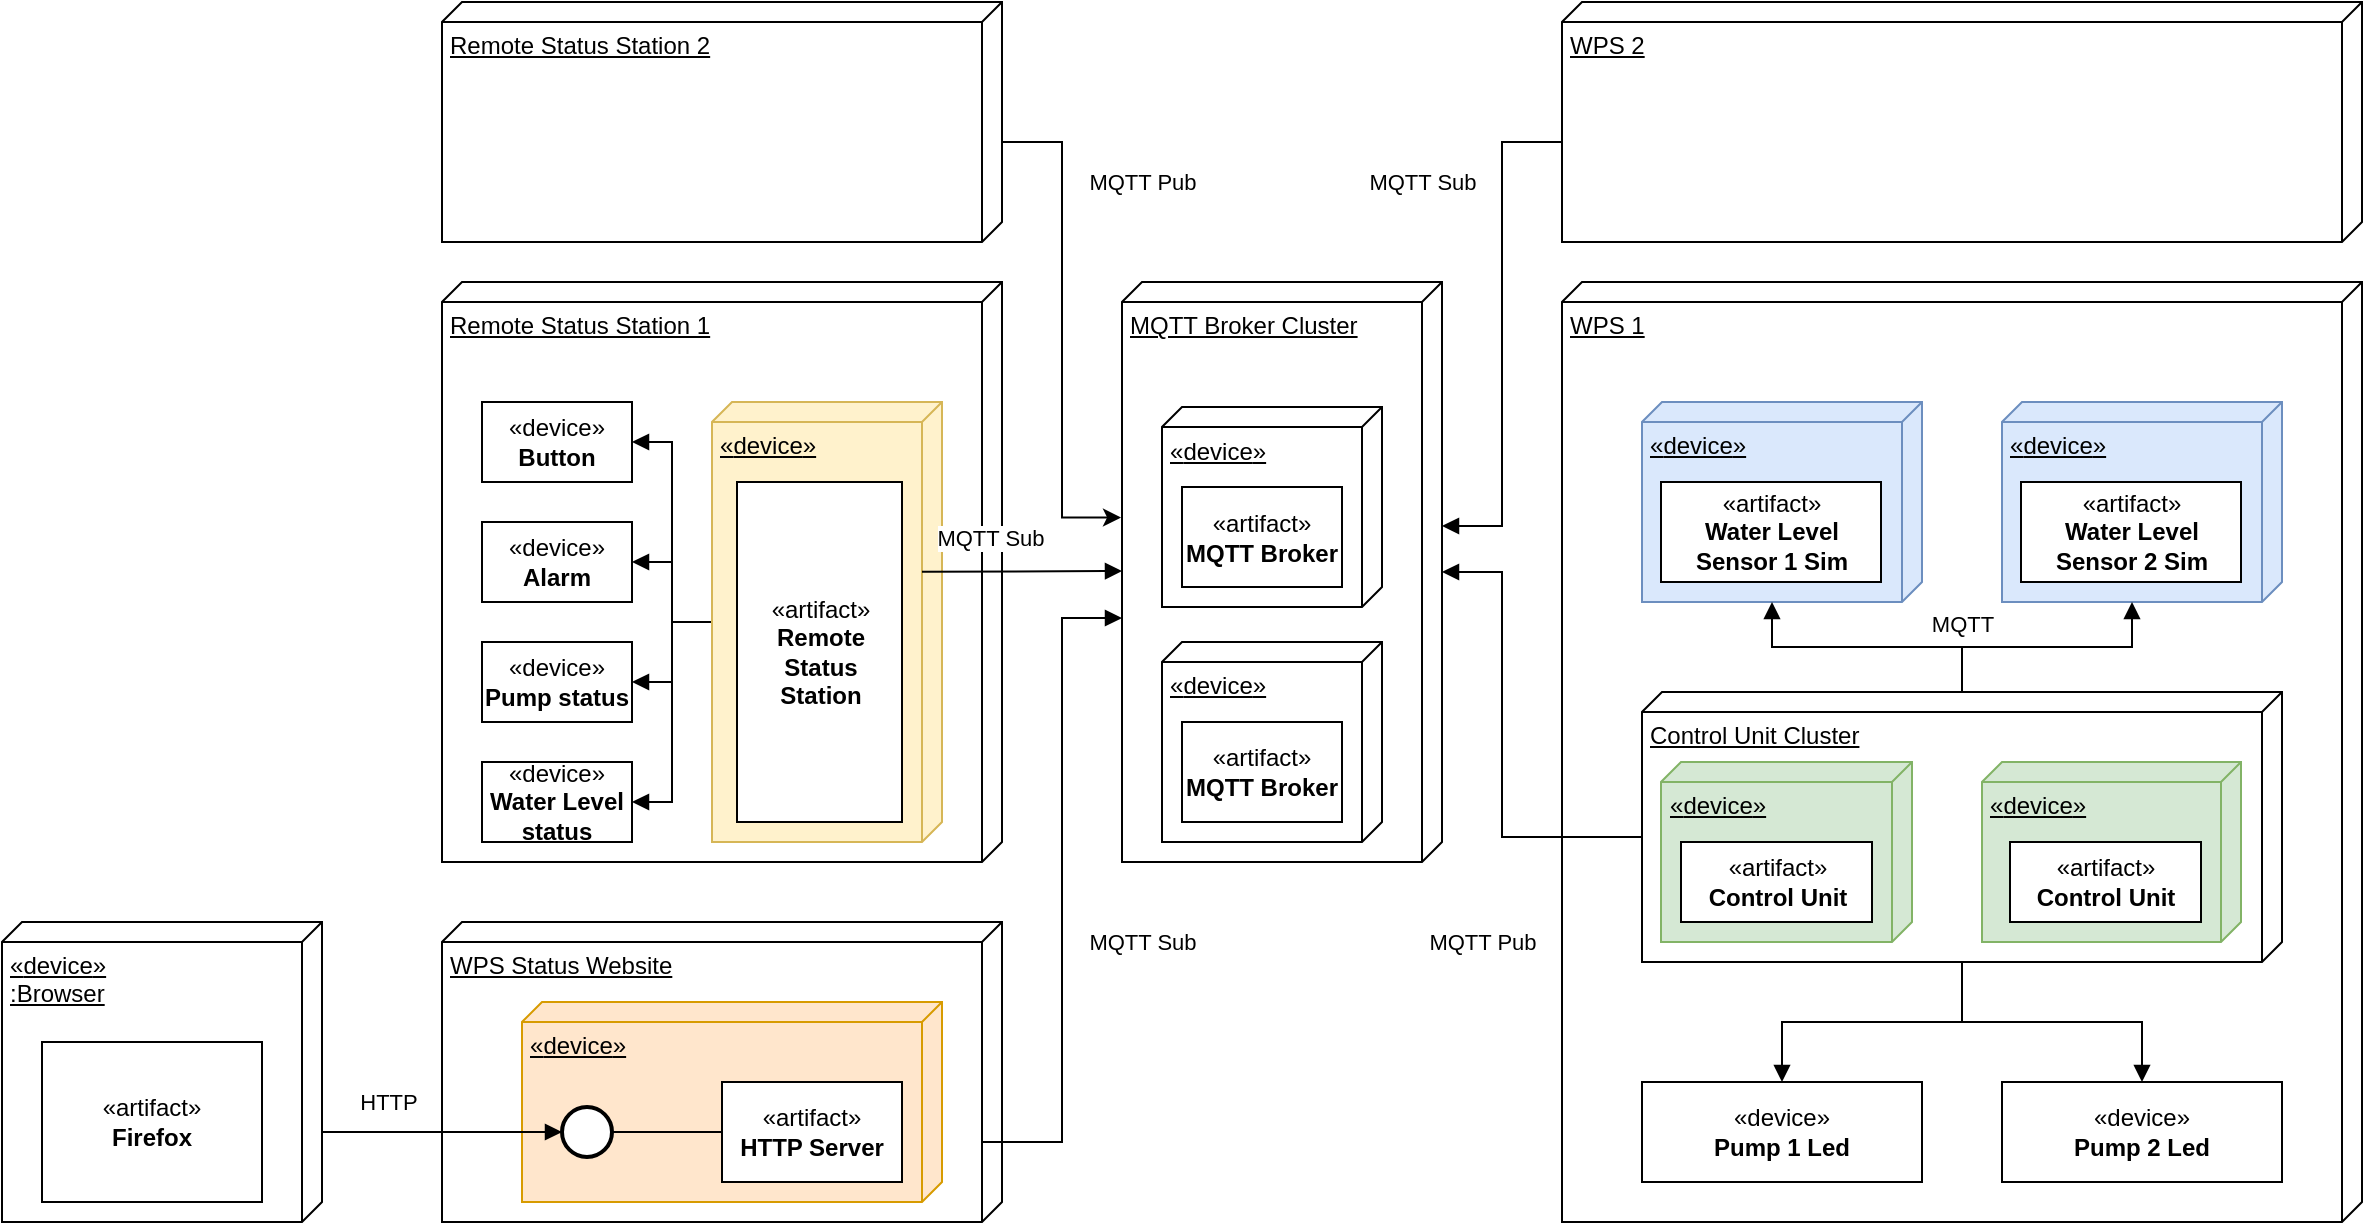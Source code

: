 <mxfile version="22.1.16" type="device">
  <diagram id="-jloQYBRYK6Awh3fImPs" name="Página-1">
    <mxGraphModel dx="2261" dy="2012" grid="1" gridSize="10" guides="1" tooltips="1" connect="1" arrows="1" fold="1" page="1" pageScale="1" pageWidth="827" pageHeight="1169" math="0" shadow="0">
      <root>
        <mxCell id="0" />
        <mxCell id="1" parent="0" />
        <mxCell id="XlQ_gyAynb_7siddWxOq-5" value="MQTT Broker Cluster" style="verticalAlign=top;align=left;spacingTop=8;spacingLeft=2;spacingRight=12;shape=cube;size=10;direction=south;fontStyle=4;html=1;whiteSpace=wrap;" parent="1" vertex="1">
          <mxGeometry x="-40" y="120" width="160" height="290" as="geometry" />
        </mxCell>
        <mxCell id="bxP-EH-jp1SR5SKdyFND-36" value="Remote Status Station 1" style="verticalAlign=top;align=left;spacingTop=8;spacingLeft=2;spacingRight=12;shape=cube;size=10;direction=south;fontStyle=4;html=1;whiteSpace=wrap;" parent="1" vertex="1">
          <mxGeometry x="-380" y="120" width="280" height="290" as="geometry" />
        </mxCell>
        <mxCell id="bxP-EH-jp1SR5SKdyFND-11" value="WPS 1" style="verticalAlign=top;align=left;spacingTop=8;spacingLeft=2;spacingRight=12;shape=cube;size=10;direction=south;fontStyle=4;html=1;whiteSpace=wrap;" parent="1" vertex="1">
          <mxGeometry x="180" y="120" width="400" height="470" as="geometry" />
        </mxCell>
        <mxCell id="bxP-EH-jp1SR5SKdyFND-32" style="edgeStyle=orthogonalEdgeStyle;rounded=0;orthogonalLoop=1;jettySize=auto;html=1;endArrow=block;endFill=1;" parent="1" source="bxP-EH-jp1SR5SKdyFND-1" target="bxP-EH-jp1SR5SKdyFND-8" edge="1">
          <mxGeometry relative="1" as="geometry" />
        </mxCell>
        <mxCell id="bxP-EH-jp1SR5SKdyFND-33" style="edgeStyle=orthogonalEdgeStyle;rounded=0;orthogonalLoop=1;jettySize=auto;html=1;endArrow=block;endFill=1;" parent="1" source="bxP-EH-jp1SR5SKdyFND-1" target="bxP-EH-jp1SR5SKdyFND-9" edge="1">
          <mxGeometry relative="1" as="geometry" />
        </mxCell>
        <mxCell id="bxP-EH-jp1SR5SKdyFND-1" value="Control Unit Cluster" style="verticalAlign=top;align=left;spacingTop=8;spacingLeft=2;spacingRight=12;shape=cube;size=10;direction=south;fontStyle=4;html=1;whiteSpace=wrap;" parent="1" vertex="1">
          <mxGeometry x="220" y="325" width="320" height="135" as="geometry" />
        </mxCell>
        <mxCell id="bxP-EH-jp1SR5SKdyFND-3" value="«&lt;span style=&quot;background-color: initial;&quot;&gt;device&lt;/span&gt;»" style="verticalAlign=top;align=left;spacingTop=8;spacingLeft=2;spacingRight=12;shape=cube;size=10;direction=south;fontStyle=4;html=1;whiteSpace=wrap;fillColor=#dae8fc;strokeColor=#6c8ebf;" parent="1" vertex="1">
          <mxGeometry x="220" y="180" width="140" height="100" as="geometry" />
        </mxCell>
        <mxCell id="bxP-EH-jp1SR5SKdyFND-4" value="«artifact»&lt;br&gt;&lt;b&gt;Water Level Sensor 1 Sim&lt;/b&gt;" style="html=1;whiteSpace=wrap;" parent="1" vertex="1">
          <mxGeometry x="229.5" y="220" width="110" height="50" as="geometry" />
        </mxCell>
        <mxCell id="bxP-EH-jp1SR5SKdyFND-5" value="«&lt;span style=&quot;background-color: initial;&quot;&gt;device&lt;/span&gt;»" style="verticalAlign=top;align=left;spacingTop=8;spacingLeft=2;spacingRight=12;shape=cube;size=10;direction=south;fontStyle=4;html=1;whiteSpace=wrap;fillColor=#dae8fc;strokeColor=#6c8ebf;" parent="1" vertex="1">
          <mxGeometry x="400" y="180" width="140" height="100" as="geometry" />
        </mxCell>
        <mxCell id="bxP-EH-jp1SR5SKdyFND-6" value="«artifact»&lt;br&gt;&lt;b&gt;Water Level Sensor 2 Sim&lt;/b&gt;" style="html=1;whiteSpace=wrap;" parent="1" vertex="1">
          <mxGeometry x="409.5" y="220" width="110" height="50" as="geometry" />
        </mxCell>
        <mxCell id="bxP-EH-jp1SR5SKdyFND-8" value="«device»&lt;br&gt;&lt;b&gt;Pump 1 Led&lt;/b&gt;" style="html=1;whiteSpace=wrap;" parent="1" vertex="1">
          <mxGeometry x="220" y="520" width="140" height="50" as="geometry" />
        </mxCell>
        <mxCell id="bxP-EH-jp1SR5SKdyFND-9" value="«device»&lt;br&gt;&lt;b&gt;Pump 2 Led&lt;/b&gt;" style="html=1;whiteSpace=wrap;" parent="1" vertex="1">
          <mxGeometry x="400" y="520" width="140" height="50" as="geometry" />
        </mxCell>
        <mxCell id="bxP-EH-jp1SR5SKdyFND-12" value="WPS 2" style="verticalAlign=top;align=left;spacingTop=8;spacingLeft=2;spacingRight=12;shape=cube;size=10;direction=south;fontStyle=4;html=1;whiteSpace=wrap;" parent="1" vertex="1">
          <mxGeometry x="180" y="-20" width="400" height="120" as="geometry" />
        </mxCell>
        <mxCell id="bxP-EH-jp1SR5SKdyFND-29" style="edgeStyle=orthogonalEdgeStyle;rounded=0;orthogonalLoop=1;jettySize=auto;html=1;entryX=0;entryY=0;entryDx=100;entryDy=75;entryPerimeter=0;endArrow=block;endFill=1;" parent="1" source="bxP-EH-jp1SR5SKdyFND-1" target="bxP-EH-jp1SR5SKdyFND-3" edge="1">
          <mxGeometry relative="1" as="geometry" />
        </mxCell>
        <mxCell id="bxP-EH-jp1SR5SKdyFND-31" value="MQTT" style="edgeLabel;html=1;align=center;verticalAlign=middle;resizable=0;points=[];labelBackgroundColor=none;" parent="bxP-EH-jp1SR5SKdyFND-29" vertex="1" connectable="0">
          <mxGeometry x="-0.345" y="2" relative="1" as="geometry">
            <mxPoint x="23" y="-14" as="offset" />
          </mxGeometry>
        </mxCell>
        <mxCell id="bxP-EH-jp1SR5SKdyFND-30" style="edgeStyle=orthogonalEdgeStyle;rounded=0;orthogonalLoop=1;jettySize=auto;html=1;entryX=0;entryY=0;entryDx=100;entryDy=75;entryPerimeter=0;endArrow=block;endFill=1;" parent="1" source="bxP-EH-jp1SR5SKdyFND-1" target="bxP-EH-jp1SR5SKdyFND-5" edge="1">
          <mxGeometry relative="1" as="geometry" />
        </mxCell>
        <mxCell id="bxP-EH-jp1SR5SKdyFND-50" style="edgeStyle=orthogonalEdgeStyle;rounded=0;orthogonalLoop=1;jettySize=auto;html=1;entryX=1;entryY=0.5;entryDx=0;entryDy=0;endArrow=block;endFill=1;" parent="1" source="bxP-EH-jp1SR5SKdyFND-37" target="bxP-EH-jp1SR5SKdyFND-42" edge="1">
          <mxGeometry relative="1" as="geometry">
            <Array as="points">
              <mxPoint x="-265" y="290" />
              <mxPoint x="-265" y="200" />
            </Array>
          </mxGeometry>
        </mxCell>
        <mxCell id="bxP-EH-jp1SR5SKdyFND-51" style="edgeStyle=orthogonalEdgeStyle;rounded=0;orthogonalLoop=1;jettySize=auto;html=1;entryX=1;entryY=0.5;entryDx=0;entryDy=0;endArrow=block;endFill=1;" parent="1" source="bxP-EH-jp1SR5SKdyFND-37" target="bxP-EH-jp1SR5SKdyFND-41" edge="1">
          <mxGeometry relative="1" as="geometry" />
        </mxCell>
        <mxCell id="bxP-EH-jp1SR5SKdyFND-52" style="edgeStyle=orthogonalEdgeStyle;rounded=0;orthogonalLoop=1;jettySize=auto;html=1;entryX=1;entryY=0.5;entryDx=0;entryDy=0;endArrow=block;endFill=1;" parent="1" source="bxP-EH-jp1SR5SKdyFND-37" target="bxP-EH-jp1SR5SKdyFND-40" edge="1">
          <mxGeometry relative="1" as="geometry" />
        </mxCell>
        <mxCell id="bxP-EH-jp1SR5SKdyFND-54" style="edgeStyle=orthogonalEdgeStyle;rounded=0;orthogonalLoop=1;jettySize=auto;html=1;entryX=1;entryY=0.5;entryDx=0;entryDy=0;endArrow=block;endFill=1;" parent="1" source="bxP-EH-jp1SR5SKdyFND-37" target="bxP-EH-jp1SR5SKdyFND-39" edge="1">
          <mxGeometry relative="1" as="geometry" />
        </mxCell>
        <mxCell id="bxP-EH-jp1SR5SKdyFND-37" value="«&lt;span style=&quot;background-color: initial;&quot;&gt;device&lt;/span&gt;»" style="verticalAlign=top;align=left;spacingTop=8;spacingLeft=2;spacingRight=12;shape=cube;size=10;direction=south;fontStyle=4;html=1;whiteSpace=wrap;fillColor=#fff2cc;strokeColor=#d6b656;" parent="1" vertex="1">
          <mxGeometry x="-245" y="180" width="115" height="220" as="geometry" />
        </mxCell>
        <mxCell id="bxP-EH-jp1SR5SKdyFND-38" value="«artifact»&lt;br&gt;&lt;b&gt;Remote Status &lt;br&gt;Station&lt;br&gt;&lt;/b&gt;" style="html=1;whiteSpace=wrap;" parent="1" vertex="1">
          <mxGeometry x="-232.5" y="220" width="82.5" height="170" as="geometry" />
        </mxCell>
        <mxCell id="bxP-EH-jp1SR5SKdyFND-39" value="«device»&lt;br&gt;&lt;b&gt;Water Level status&lt;/b&gt;" style="html=1;whiteSpace=wrap;" parent="1" vertex="1">
          <mxGeometry x="-360" y="360" width="75" height="40" as="geometry" />
        </mxCell>
        <mxCell id="bxP-EH-jp1SR5SKdyFND-40" value="«device»&lt;br&gt;&lt;b&gt;Pump status&lt;/b&gt;" style="html=1;whiteSpace=wrap;" parent="1" vertex="1">
          <mxGeometry x="-360" y="300" width="75" height="40" as="geometry" />
        </mxCell>
        <mxCell id="bxP-EH-jp1SR5SKdyFND-41" value="«device»&lt;br&gt;&lt;b&gt;Alarm&lt;/b&gt;" style="html=1;whiteSpace=wrap;" parent="1" vertex="1">
          <mxGeometry x="-360" y="240" width="75" height="40" as="geometry" />
        </mxCell>
        <mxCell id="bxP-EH-jp1SR5SKdyFND-42" value="«device»&lt;br&gt;&lt;b&gt;Button&lt;/b&gt;" style="html=1;whiteSpace=wrap;" parent="1" vertex="1">
          <mxGeometry x="-360" y="180" width="75" height="40" as="geometry" />
        </mxCell>
        <mxCell id="bxP-EH-jp1SR5SKdyFND-57" value="Remote Status Station 2" style="verticalAlign=top;align=left;spacingTop=8;spacingLeft=2;spacingRight=12;shape=cube;size=10;direction=south;fontStyle=4;html=1;whiteSpace=wrap;" parent="1" vertex="1">
          <mxGeometry x="-380" y="-20" width="280" height="120" as="geometry" />
        </mxCell>
        <mxCell id="bxP-EH-jp1SR5SKdyFND-61" value="WPS Status Website" style="verticalAlign=top;align=left;spacingTop=8;spacingLeft=2;spacingRight=12;shape=cube;size=10;direction=south;fontStyle=4;html=1;whiteSpace=wrap;" parent="1" vertex="1">
          <mxGeometry x="-380" y="440" width="280" height="150" as="geometry" />
        </mxCell>
        <mxCell id="bxP-EH-jp1SR5SKdyFND-63" value="«&lt;span style=&quot;background-color: initial;&quot;&gt;device&lt;/span&gt;»" style="verticalAlign=top;align=left;spacingTop=8;spacingLeft=2;spacingRight=12;shape=cube;size=10;direction=south;fontStyle=4;html=1;whiteSpace=wrap;fillColor=#ffe6cc;strokeColor=#d79b00;" parent="1" vertex="1">
          <mxGeometry x="-340" y="480" width="210" height="100" as="geometry" />
        </mxCell>
        <mxCell id="bxP-EH-jp1SR5SKdyFND-64" value="«artifact»&lt;br&gt;&lt;b&gt;HTTP Server&lt;/b&gt;" style="html=1;whiteSpace=wrap;" parent="1" vertex="1">
          <mxGeometry x="-240" y="520" width="90" height="50" as="geometry" />
        </mxCell>
        <mxCell id="bxP-EH-jp1SR5SKdyFND-70" value="«&lt;span style=&quot;border-color: var(--border-color); color: rgb(0, 0, 0); background-color: initial;&quot;&gt;device&lt;/span&gt;&lt;span style=&quot;color: rgb(0, 0, 0);&quot;&gt;»&lt;br&gt;:Browser&lt;br&gt;&lt;/span&gt;" style="verticalAlign=top;align=left;spacingTop=8;spacingLeft=2;spacingRight=12;shape=cube;size=10;direction=south;fontStyle=4;html=1;whiteSpace=wrap;" parent="1" vertex="1">
          <mxGeometry x="-600" y="440" width="160" height="150" as="geometry" />
        </mxCell>
        <mxCell id="bxP-EH-jp1SR5SKdyFND-71" value="«artifact»&lt;br&gt;&lt;b&gt;Firefox&lt;/b&gt;" style="html=1;whiteSpace=wrap;" parent="1" vertex="1">
          <mxGeometry x="-580" y="500" width="110" height="80" as="geometry" />
        </mxCell>
        <mxCell id="bxP-EH-jp1SR5SKdyFND-73" style="edgeStyle=orthogonalEdgeStyle;rounded=0;orthogonalLoop=1;jettySize=auto;html=1;entryX=0;entryY=0.5;entryDx=0;entryDy=0;endArrow=block;endFill=1;" parent="1" source="bxP-EH-jp1SR5SKdyFND-70" target="bxP-EH-jp1SR5SKdyFND-75" edge="1">
          <mxGeometry relative="1" as="geometry">
            <Array as="points">
              <mxPoint x="-390" y="545" />
              <mxPoint x="-390" y="545" />
            </Array>
          </mxGeometry>
        </mxCell>
        <mxCell id="bxP-EH-jp1SR5SKdyFND-74" value="HTTP" style="edgeLabel;html=1;align=center;verticalAlign=middle;resizable=0;points=[];" parent="bxP-EH-jp1SR5SKdyFND-73" vertex="1" connectable="0">
          <mxGeometry x="-0.35" y="-2" relative="1" as="geometry">
            <mxPoint x="-6" y="-17" as="offset" />
          </mxGeometry>
        </mxCell>
        <mxCell id="bxP-EH-jp1SR5SKdyFND-76" style="edgeStyle=orthogonalEdgeStyle;rounded=0;orthogonalLoop=1;jettySize=auto;html=1;entryX=0;entryY=0.5;entryDx=0;entryDy=0;endArrow=none;endFill=0;" parent="1" source="bxP-EH-jp1SR5SKdyFND-75" target="bxP-EH-jp1SR5SKdyFND-64" edge="1">
          <mxGeometry relative="1" as="geometry" />
        </mxCell>
        <mxCell id="bxP-EH-jp1SR5SKdyFND-75" value="" style="ellipse;whiteSpace=wrap;html=1;aspect=fixed;strokeWidth=2;" parent="1" vertex="1">
          <mxGeometry x="-320" y="532.5" width="25" height="25" as="geometry" />
        </mxCell>
        <mxCell id="XlQ_gyAynb_7siddWxOq-1" value="«&lt;span style=&quot;background-color: initial;&quot;&gt;device&lt;/span&gt;»" style="verticalAlign=top;align=left;spacingTop=8;spacingLeft=2;spacingRight=12;shape=cube;size=10;direction=south;fontStyle=4;html=1;whiteSpace=wrap;" parent="1" vertex="1">
          <mxGeometry x="-20" y="182.5" width="110" height="100" as="geometry" />
        </mxCell>
        <mxCell id="XlQ_gyAynb_7siddWxOq-2" value="«artifact»&lt;br&gt;&lt;b&gt;MQTT Broker&lt;/b&gt;" style="html=1;whiteSpace=wrap;" parent="1" vertex="1">
          <mxGeometry x="-10" y="222.5" width="80" height="50" as="geometry" />
        </mxCell>
        <mxCell id="XlQ_gyAynb_7siddWxOq-3" value="«&lt;span style=&quot;background-color: initial;&quot;&gt;device&lt;/span&gt;»" style="verticalAlign=top;align=left;spacingTop=8;spacingLeft=2;spacingRight=12;shape=cube;size=10;direction=south;fontStyle=4;html=1;whiteSpace=wrap;" parent="1" vertex="1">
          <mxGeometry x="-20" y="300" width="110" height="100" as="geometry" />
        </mxCell>
        <mxCell id="XlQ_gyAynb_7siddWxOq-7" value="«&lt;span style=&quot;background-color: initial;&quot;&gt;device&lt;/span&gt;»" style="verticalAlign=top;align=left;spacingTop=8;spacingLeft=2;spacingRight=12;shape=cube;size=10;direction=south;fontStyle=4;html=1;whiteSpace=wrap;fillColor=#d5e8d4;strokeColor=#82b366;" parent="1" vertex="1">
          <mxGeometry x="390" y="360" width="129.5" height="90" as="geometry" />
        </mxCell>
        <mxCell id="XlQ_gyAynb_7siddWxOq-4" value="«artifact»&lt;br&gt;&lt;b&gt;MQTT Broker&lt;/b&gt;" style="html=1;whiteSpace=wrap;" parent="1" vertex="1">
          <mxGeometry x="-10" y="340" width="80" height="50" as="geometry" />
        </mxCell>
        <mxCell id="bxP-EH-jp1SR5SKdyFND-48" value="«artifact»&lt;br&gt;&lt;b&gt;Control Unit&lt;/b&gt;" style="html=1;whiteSpace=wrap;" parent="1" vertex="1">
          <mxGeometry x="404" y="400" width="95.5" height="40" as="geometry" />
        </mxCell>
        <mxCell id="XlQ_gyAynb_7siddWxOq-8" value="«&lt;span style=&quot;background-color: initial;&quot;&gt;device&lt;/span&gt;»" style="verticalAlign=top;align=left;spacingTop=8;spacingLeft=2;spacingRight=12;shape=cube;size=10;direction=south;fontStyle=4;html=1;whiteSpace=wrap;fillColor=#d5e8d4;strokeColor=#82b366;" parent="1" vertex="1">
          <mxGeometry x="229.5" y="360" width="125.5" height="90" as="geometry" />
        </mxCell>
        <mxCell id="XlQ_gyAynb_7siddWxOq-9" value="«artifact»&lt;br&gt;&lt;b&gt;Control Unit&lt;/b&gt;" style="html=1;whiteSpace=wrap;" parent="1" vertex="1">
          <mxGeometry x="239.5" y="400" width="95.5" height="40" as="geometry" />
        </mxCell>
        <mxCell id="XlQ_gyAynb_7siddWxOq-10" value="" style="endArrow=block;html=1;rounded=0;exitX=0;exitY=0;exitDx=72.5;exitDy=320;exitPerimeter=0;entryX=0;entryY=0;entryDx=145;entryDy=0;entryPerimeter=0;edgeStyle=orthogonalEdgeStyle;endFill=1;" parent="1" source="bxP-EH-jp1SR5SKdyFND-1" target="XlQ_gyAynb_7siddWxOq-5" edge="1">
          <mxGeometry width="50" height="50" relative="1" as="geometry">
            <mxPoint x="-120" y="420" as="sourcePoint" />
            <mxPoint x="-70" y="370" as="targetPoint" />
            <Array as="points">
              <mxPoint x="150" y="398" />
              <mxPoint x="150" y="265" />
            </Array>
          </mxGeometry>
        </mxCell>
        <mxCell id="XlQ_gyAynb_7siddWxOq-12" value="MQTT Pub" style="edgeLabel;html=1;align=center;verticalAlign=middle;resizable=0;points=[];" parent="XlQ_gyAynb_7siddWxOq-10" vertex="1" connectable="0">
          <mxGeometry x="0.062" y="-2" relative="1" as="geometry">
            <mxPoint x="-12" y="106" as="offset" />
          </mxGeometry>
        </mxCell>
        <mxCell id="XlQ_gyAynb_7siddWxOq-11" value="" style="endArrow=none;html=1;rounded=0;exitX=0.497;exitY=1.006;exitDx=0;exitDy=0;exitPerimeter=0;endFill=0;startArrow=block;startFill=1;entryX=0.386;entryY=0.087;entryDx=0;entryDy=0;entryPerimeter=0;" parent="1" target="bxP-EH-jp1SR5SKdyFND-37" edge="1">
          <mxGeometry width="50" height="50" relative="1" as="geometry">
            <mxPoint x="-40.0" y="264.5" as="sourcePoint" />
            <mxPoint x="-116" y="265" as="targetPoint" />
          </mxGeometry>
        </mxCell>
        <mxCell id="XlQ_gyAynb_7siddWxOq-13" value="MQTT Sub" style="edgeLabel;html=1;align=center;verticalAlign=middle;resizable=0;points=[];" parent="XlQ_gyAynb_7siddWxOq-11" vertex="1" connectable="0">
          <mxGeometry x="-0.012" y="1" relative="1" as="geometry">
            <mxPoint x="-17" y="-18" as="offset" />
          </mxGeometry>
        </mxCell>
        <mxCell id="UV0Z9gBOr8nxYHlWARJG-1" value="" style="endArrow=block;html=1;rounded=0;edgeStyle=orthogonalEdgeStyle;endFill=1;" parent="1" target="XlQ_gyAynb_7siddWxOq-5" edge="1">
          <mxGeometry width="50" height="50" relative="1" as="geometry">
            <mxPoint x="-110" y="550" as="sourcePoint" />
            <mxPoint x="-70" y="370" as="targetPoint" />
            <Array as="points">
              <mxPoint x="-70" y="550" />
              <mxPoint x="-70" y="288" />
            </Array>
          </mxGeometry>
        </mxCell>
        <mxCell id="UV0Z9gBOr8nxYHlWARJG-2" value="MQTT Sub" style="edgeLabel;html=1;align=center;verticalAlign=middle;resizable=0;points=[];" parent="UV0Z9gBOr8nxYHlWARJG-1" vertex="1" connectable="0">
          <mxGeometry x="-0.149" y="2" relative="1" as="geometry">
            <mxPoint x="42" y="1" as="offset" />
          </mxGeometry>
        </mxCell>
        <mxCell id="UV0Z9gBOr8nxYHlWARJG-7" value="" style="endArrow=block;html=1;rounded=0;edgeStyle=orthogonalEdgeStyle;endFill=1;" parent="1" target="XlQ_gyAynb_7siddWxOq-5" edge="1">
          <mxGeometry width="50" height="50" relative="1" as="geometry">
            <mxPoint x="180" y="50" as="sourcePoint" />
            <mxPoint x="50" y="290" as="targetPoint" />
            <Array as="points">
              <mxPoint x="180" y="50" />
              <mxPoint x="150" y="50" />
              <mxPoint x="150" y="242" />
            </Array>
          </mxGeometry>
        </mxCell>
        <mxCell id="UV0Z9gBOr8nxYHlWARJG-8" value="MQTT Sub" style="edgeLabel;html=1;align=center;verticalAlign=middle;resizable=0;points=[];" parent="UV0Z9gBOr8nxYHlWARJG-7" vertex="1" connectable="0">
          <mxGeometry x="-0.313" relative="1" as="geometry">
            <mxPoint x="-40" y="-37" as="offset" />
          </mxGeometry>
        </mxCell>
        <mxCell id="UV0Z9gBOr8nxYHlWARJG-9" value="" style="endArrow=classic;html=1;rounded=0;entryX=0.406;entryY=1.003;entryDx=0;entryDy=0;entryPerimeter=0;edgeStyle=orthogonalEdgeStyle;" parent="1" source="bxP-EH-jp1SR5SKdyFND-57" target="XlQ_gyAynb_7siddWxOq-5" edge="1">
          <mxGeometry width="50" height="50" relative="1" as="geometry">
            <mxPoint x="-80" y="50" as="sourcePoint" />
            <mxPoint x="50" y="70" as="targetPoint" />
            <Array as="points">
              <mxPoint x="-70" y="50" />
              <mxPoint x="-70" y="238" />
            </Array>
          </mxGeometry>
        </mxCell>
        <mxCell id="UV0Z9gBOr8nxYHlWARJG-10" value="MQTT Pub" style="edgeLabel;html=1;align=center;verticalAlign=middle;resizable=0;points=[];" parent="UV0Z9gBOr8nxYHlWARJG-9" vertex="1" connectable="0">
          <mxGeometry x="-0.635" y="1" relative="1" as="geometry">
            <mxPoint x="39" y="5" as="offset" />
          </mxGeometry>
        </mxCell>
      </root>
    </mxGraphModel>
  </diagram>
</mxfile>
